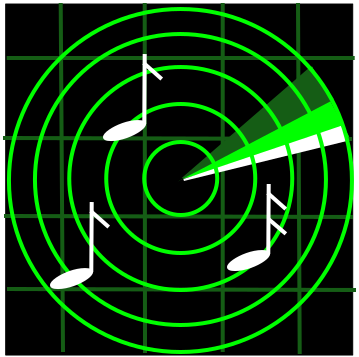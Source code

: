 <?xml version="1.0" encoding="UTF-8"?>
<dia:diagram xmlns:dia="http://www.lysator.liu.se/~alla/dia/">
  <dia:layer name="New layer 2" visible="true">
    <dia:object type="Standard - Box" version="0" id="O0">
      <dia:attribute name="obj_pos">
        <dia:point val="7.688,1.25"/>
      </dia:attribute>
      <dia:attribute name="obj_bb">
        <dia:rectangle val="7.688,1.25;25.038,18.8"/>
      </dia:attribute>
      <dia:attribute name="elem_corner">
        <dia:point val="7.688,1.25"/>
      </dia:attribute>
      <dia:attribute name="elem_width">
        <dia:real val="17.35"/>
      </dia:attribute>
      <dia:attribute name="elem_height">
        <dia:real val="17.55"/>
      </dia:attribute>
      <dia:attribute name="border_width">
        <dia:real val="0"/>
      </dia:attribute>
      <dia:attribute name="inner_color">
        <dia:color val="#000000"/>
      </dia:attribute>
      <dia:attribute name="show_background">
        <dia:boolean val="true"/>
      </dia:attribute>
      <dia:attribute name="corner_radius">
        <dia:real val="1.175e-38"/>
      </dia:attribute>
    </dia:object>
    <dia:object type="Standard - Line" version="0" id="O1">
      <dia:attribute name="obj_pos">
        <dia:point val="7.738,3.95"/>
      </dia:attribute>
      <dia:attribute name="obj_bb">
        <dia:rectangle val="7.638,3.85;25.238,4.05"/>
      </dia:attribute>
      <dia:attribute name="conn_endpoints">
        <dia:point val="7.738,3.95"/>
        <dia:point val="25.138,3.95"/>
      </dia:attribute>
      <dia:attribute name="numcp">
        <dia:int val="1"/>
      </dia:attribute>
      <dia:attribute name="line_color">
        <dia:color val="#155d15"/>
      </dia:attribute>
      <dia:attribute name="line_width">
        <dia:real val="0.2"/>
      </dia:attribute>
    </dia:object>
    <dia:object type="Standard - Line" version="0" id="O2">
      <dia:attribute name="obj_pos">
        <dia:point val="7.553,7.95"/>
      </dia:attribute>
      <dia:attribute name="obj_bb">
        <dia:rectangle val="7.453,7.85;25.103,8.101"/>
      </dia:attribute>
      <dia:attribute name="conn_endpoints">
        <dia:point val="7.553,7.95"/>
        <dia:point val="25.003,8.0"/>
      </dia:attribute>
      <dia:attribute name="numcp">
        <dia:int val="1"/>
      </dia:attribute>
      <dia:attribute name="line_color">
        <dia:color val="#155d15"/>
      </dia:attribute>
      <dia:attribute name="line_width">
        <dia:real val="0.2"/>
      </dia:attribute>
    </dia:object>
    <dia:object type="Standard - Line" version="0" id="O3">
      <dia:attribute name="obj_pos">
        <dia:point val="7.603,11.85"/>
      </dia:attribute>
      <dia:attribute name="obj_bb">
        <dia:rectangle val="7.503,11.75;25.153,12.001"/>
      </dia:attribute>
      <dia:attribute name="conn_endpoints">
        <dia:point val="7.603,11.85"/>
        <dia:point val="25.053,11.9"/>
      </dia:attribute>
      <dia:attribute name="numcp">
        <dia:int val="1"/>
      </dia:attribute>
      <dia:attribute name="line_color">
        <dia:color val="#155d15"/>
      </dia:attribute>
      <dia:attribute name="line_width">
        <dia:real val="0.2"/>
      </dia:attribute>
    </dia:object>
    <dia:object type="Standard - Line" version="0" id="O4">
      <dia:attribute name="obj_pos">
        <dia:point val="22.388,18.75"/>
      </dia:attribute>
      <dia:attribute name="obj_bb">
        <dia:rectangle val="22.202,1.1;22.488,18.851"/>
      </dia:attribute>
      <dia:attribute name="conn_endpoints">
        <dia:point val="22.388,18.75"/>
        <dia:point val="22.303,1.2"/>
      </dia:attribute>
      <dia:attribute name="numcp">
        <dia:int val="1"/>
      </dia:attribute>
      <dia:attribute name="line_color">
        <dia:color val="#155d15"/>
      </dia:attribute>
      <dia:attribute name="line_width">
        <dia:real val="0.2"/>
      </dia:attribute>
    </dia:object>
    <dia:object type="Standard - Line" version="0" id="O5">
      <dia:attribute name="obj_pos">
        <dia:point val="18.538,18.65"/>
      </dia:attribute>
      <dia:attribute name="obj_bb">
        <dia:rectangle val="18.438,1.1;18.638,18.75"/>
      </dia:attribute>
      <dia:attribute name="conn_endpoints">
        <dia:point val="18.538,18.65"/>
        <dia:point val="18.538,1.2"/>
      </dia:attribute>
      <dia:attribute name="numcp">
        <dia:int val="1"/>
      </dia:attribute>
      <dia:attribute name="line_color">
        <dia:color val="#155d15"/>
      </dia:attribute>
      <dia:attribute name="line_width">
        <dia:real val="0.2"/>
      </dia:attribute>
    </dia:object>
    <dia:object type="Standard - Line" version="0" id="O6">
      <dia:attribute name="obj_pos">
        <dia:point val="10.553,18.65"/>
      </dia:attribute>
      <dia:attribute name="obj_bb">
        <dia:rectangle val="10.337,1.099;10.653,18.75"/>
      </dia:attribute>
      <dia:attribute name="conn_endpoints">
        <dia:point val="10.553,18.65"/>
        <dia:point val="10.438,1.2"/>
      </dia:attribute>
      <dia:attribute name="numcp">
        <dia:int val="1"/>
      </dia:attribute>
      <dia:attribute name="line_color">
        <dia:color val="#155d15"/>
      </dia:attribute>
      <dia:attribute name="line_width">
        <dia:real val="0.2"/>
      </dia:attribute>
    </dia:object>
    <dia:object type="Standard - Line" version="0" id="O7">
      <dia:attribute name="obj_pos">
        <dia:point val="14.653,18.7"/>
      </dia:attribute>
      <dia:attribute name="obj_bb">
        <dia:rectangle val="14.537,1.1;14.753,18.8"/>
      </dia:attribute>
      <dia:attribute name="conn_endpoints">
        <dia:point val="14.653,18.7"/>
        <dia:point val="14.638,1.2"/>
      </dia:attribute>
      <dia:attribute name="numcp">
        <dia:int val="1"/>
      </dia:attribute>
      <dia:attribute name="line_color">
        <dia:color val="#155d15"/>
      </dia:attribute>
      <dia:attribute name="line_width">
        <dia:real val="0.2"/>
      </dia:attribute>
    </dia:object>
    <dia:object type="Standard - Line" version="0" id="O8">
      <dia:attribute name="obj_pos">
        <dia:point val="7.753,15.5"/>
      </dia:attribute>
      <dia:attribute name="obj_bb">
        <dia:rectangle val="7.653,15.4;25.303,15.651"/>
      </dia:attribute>
      <dia:attribute name="conn_endpoints">
        <dia:point val="7.753,15.5"/>
        <dia:point val="25.203,15.55"/>
      </dia:attribute>
      <dia:attribute name="numcp">
        <dia:int val="1"/>
      </dia:attribute>
      <dia:attribute name="line_color">
        <dia:color val="#155d15"/>
      </dia:attribute>
      <dia:attribute name="line_width">
        <dia:real val="0.2"/>
      </dia:attribute>
    </dia:object>
    <dia:object type="Standard - Polygon" version="0" id="O9">
      <dia:attribute name="obj_pos">
        <dia:point val="16.688,9.9"/>
      </dia:attribute>
      <dia:attribute name="obj_bb">
        <dia:rectangle val="16.495,4.371;24.862,10.0"/>
      </dia:attribute>
      <dia:attribute name="poly_points">
        <dia:point val="16.688,9.9"/>
        <dia:point val="22.988,4.45"/>
        <dia:point val="24.788,7.85"/>
      </dia:attribute>
      <dia:attribute name="line_color">
        <dia:color val="#00ff00"/>
      </dia:attribute>
      <dia:attribute name="inner_color">
        <dia:color val="#00ff00"/>
      </dia:attribute>
      <dia:attribute name="show_background">
        <dia:boolean val="true"/>
      </dia:attribute>
    </dia:object>
    <dia:object type="Standard - Polygon" version="0" id="O10">
      <dia:attribute name="obj_pos">
        <dia:point val="16.645,9.879"/>
      </dia:attribute>
      <dia:attribute name="obj_bb">
        <dia:rectangle val="16.285,4.355;24.111,10.124"/>
      </dia:attribute>
      <dia:attribute name="poly_points">
        <dia:point val="16.645,9.879"/>
        <dia:point val="22.945,4.429"/>
        <dia:point val="24.038,6"/>
      </dia:attribute>
      <dia:attribute name="line_color">
        <dia:color val="#155d15"/>
      </dia:attribute>
      <dia:attribute name="inner_color">
        <dia:color val="#155d15"/>
      </dia:attribute>
      <dia:attribute name="show_background">
        <dia:boolean val="true"/>
      </dia:attribute>
    </dia:object>
    <dia:object type="Standard - Polygon" version="0" id="O11">
      <dia:attribute name="obj_pos">
        <dia:point val="16.588,10.05"/>
      </dia:attribute>
      <dia:attribute name="obj_bb">
        <dia:rectangle val="16.268,7.338;24.808,11.021"/>
      </dia:attribute>
      <dia:attribute name="poly_points">
        <dia:point val="16.588,10.05"/>
        <dia:point val="24.438,7.4"/>
        <dia:point val="24.738,8.05"/>
      </dia:attribute>
      <dia:attribute name="line_color">
        <dia:color val="#ffffff"/>
      </dia:attribute>
      <dia:attribute name="show_background">
        <dia:boolean val="true"/>
      </dia:attribute>
    </dia:object>
  </dia:layer>
  <dia:layer name="Background" visible="true">
    <dia:object type="Standard - Ellipse" version="0" id="O12">
      <dia:attribute name="obj_pos">
        <dia:point val="7.85,1.5"/>
      </dia:attribute>
      <dia:attribute name="obj_bb">
        <dia:rectangle val="7.75,1.4;25.1,18.75"/>
      </dia:attribute>
      <dia:attribute name="elem_corner">
        <dia:point val="7.85,1.5"/>
      </dia:attribute>
      <dia:attribute name="elem_width">
        <dia:real val="17.15"/>
      </dia:attribute>
      <dia:attribute name="elem_height">
        <dia:real val="17.15"/>
      </dia:attribute>
      <dia:attribute name="border_width">
        <dia:real val="0.2"/>
      </dia:attribute>
      <dia:attribute name="border_color">
        <dia:color val="#00ff00"/>
      </dia:attribute>
      <dia:attribute name="inner_color">
        <dia:color val="#000000"/>
      </dia:attribute>
      <dia:attribute name="show_background">
        <dia:boolean val="false"/>
      </dia:attribute>
      <dia:attribute name="aspect">
        <dia:enum val="2"/>
      </dia:attribute>
    </dia:object>
    <dia:object type="Standard - Ellipse" version="0" id="O13">
      <dia:attribute name="obj_pos">
        <dia:point val="9.15,2.75"/>
      </dia:attribute>
      <dia:attribute name="obj_bb">
        <dia:rectangle val="9.05,2.65;23.8,17.4"/>
      </dia:attribute>
      <dia:attribute name="elem_corner">
        <dia:point val="9.15,2.75"/>
      </dia:attribute>
      <dia:attribute name="elem_width">
        <dia:real val="14.55"/>
      </dia:attribute>
      <dia:attribute name="elem_height">
        <dia:real val="14.55"/>
      </dia:attribute>
      <dia:attribute name="border_width">
        <dia:real val="0.2"/>
      </dia:attribute>
      <dia:attribute name="border_color">
        <dia:color val="#00ff00"/>
      </dia:attribute>
      <dia:attribute name="inner_color">
        <dia:color val="#000000"/>
      </dia:attribute>
      <dia:attribute name="show_background">
        <dia:boolean val="false"/>
      </dia:attribute>
      <dia:attribute name="aspect">
        <dia:enum val="2"/>
      </dia:attribute>
    </dia:object>
    <dia:object type="Standard - Ellipse" version="0" id="O14">
      <dia:attribute name="obj_pos">
        <dia:point val="10.865,4.4"/>
      </dia:attribute>
      <dia:attribute name="obj_bb">
        <dia:rectangle val="10.765,4.3;22.115,15.65"/>
      </dia:attribute>
      <dia:attribute name="elem_corner">
        <dia:point val="10.865,4.4"/>
      </dia:attribute>
      <dia:attribute name="elem_width">
        <dia:real val="11.15"/>
      </dia:attribute>
      <dia:attribute name="elem_height">
        <dia:real val="11.15"/>
      </dia:attribute>
      <dia:attribute name="border_width">
        <dia:real val="0.2"/>
      </dia:attribute>
      <dia:attribute name="border_color">
        <dia:color val="#00ff00"/>
      </dia:attribute>
      <dia:attribute name="inner_color">
        <dia:color val="#000000"/>
      </dia:attribute>
      <dia:attribute name="show_background">
        <dia:boolean val="false"/>
      </dia:attribute>
      <dia:attribute name="aspect">
        <dia:enum val="2"/>
      </dia:attribute>
    </dia:object>
    <dia:object type="Standard - Ellipse" version="0" id="O15">
      <dia:attribute name="obj_pos">
        <dia:point val="12.715,6.25"/>
      </dia:attribute>
      <dia:attribute name="obj_bb">
        <dia:rectangle val="12.615,6.15;20.265,13.8"/>
      </dia:attribute>
      <dia:attribute name="elem_corner">
        <dia:point val="12.715,6.25"/>
      </dia:attribute>
      <dia:attribute name="elem_width">
        <dia:real val="7.45"/>
      </dia:attribute>
      <dia:attribute name="elem_height">
        <dia:real val="7.45"/>
      </dia:attribute>
      <dia:attribute name="border_width">
        <dia:real val="0.2"/>
      </dia:attribute>
      <dia:attribute name="border_color">
        <dia:color val="#00ff00"/>
      </dia:attribute>
      <dia:attribute name="inner_color">
        <dia:color val="#000000"/>
      </dia:attribute>
      <dia:attribute name="show_background">
        <dia:boolean val="false"/>
      </dia:attribute>
      <dia:attribute name="aspect">
        <dia:enum val="2"/>
      </dia:attribute>
    </dia:object>
    <dia:object type="Standard - Ellipse" version="0" id="O16">
      <dia:attribute name="obj_pos">
        <dia:point val="14.615,8.15"/>
      </dia:attribute>
      <dia:attribute name="obj_bb">
        <dia:rectangle val="14.515,8.05;18.365,11.9"/>
      </dia:attribute>
      <dia:attribute name="elem_corner">
        <dia:point val="14.615,8.15"/>
      </dia:attribute>
      <dia:attribute name="elem_width">
        <dia:real val="3.65"/>
      </dia:attribute>
      <dia:attribute name="elem_height">
        <dia:real val="3.65"/>
      </dia:attribute>
      <dia:attribute name="border_width">
        <dia:real val="0.2"/>
      </dia:attribute>
      <dia:attribute name="border_color">
        <dia:color val="#00ff00"/>
      </dia:attribute>
      <dia:attribute name="inner_color">
        <dia:color val="#000000"/>
      </dia:attribute>
      <dia:attribute name="show_background">
        <dia:boolean val="false"/>
      </dia:attribute>
      <dia:attribute name="aspect">
        <dia:enum val="2"/>
      </dia:attribute>
    </dia:object>
    <dia:object type="Standard - Line" version="0" id="O17">
      <dia:attribute name="obj_pos">
        <dia:point val="16.44,9.975"/>
      </dia:attribute>
      <dia:attribute name="obj_bb">
        <dia:rectangle val="16.44,9.975;16.44,9.975"/>
      </dia:attribute>
      <dia:attribute name="conn_endpoints">
        <dia:point val="16.44,9.975"/>
        <dia:point val="16.44,9.975"/>
      </dia:attribute>
      <dia:attribute name="numcp">
        <dia:int val="1"/>
      </dia:attribute>
      <dia:attribute name="end_arrow">
        <dia:enum val="22"/>
      </dia:attribute>
      <dia:attribute name="end_arrow_length">
        <dia:real val="0.5"/>
      </dia:attribute>
      <dia:attribute name="end_arrow_width">
        <dia:real val="0.5"/>
      </dia:attribute>
      <dia:connections>
        <dia:connection handle="0" to="O14" connection="8"/>
        <dia:connection handle="1" to="O15" connection="8"/>
      </dia:connections>
    </dia:object>
    <dia:object type="Standard - Line" version="0" id="O18">
      <dia:attribute name="obj_pos">
        <dia:point val="16.44,9.975"/>
      </dia:attribute>
      <dia:attribute name="obj_bb">
        <dia:rectangle val="16.44,9.975;16.44,9.975"/>
      </dia:attribute>
      <dia:attribute name="conn_endpoints">
        <dia:point val="16.44,9.975"/>
        <dia:point val="16.44,9.975"/>
      </dia:attribute>
      <dia:attribute name="numcp">
        <dia:int val="1"/>
      </dia:attribute>
      <dia:attribute name="end_arrow">
        <dia:enum val="22"/>
      </dia:attribute>
      <dia:attribute name="end_arrow_length">
        <dia:real val="0.5"/>
      </dia:attribute>
      <dia:attribute name="end_arrow_width">
        <dia:real val="0.5"/>
      </dia:attribute>
      <dia:connections>
        <dia:connection handle="0" to="O14" connection="8"/>
        <dia:connection handle="1" to="O14" connection="8"/>
      </dia:connections>
    </dia:object>
    <dia:group>
      <dia:object type="Standard - Line" version="0" id="O19">
        <dia:attribute name="obj_pos">
          <dia:point val="11.988,11.151"/>
        </dia:attribute>
        <dia:attribute name="obj_bb">
          <dia:rectangle val="11.866,11.05;12.088,14.752"/>
        </dia:attribute>
        <dia:attribute name="conn_endpoints">
          <dia:point val="11.988,11.151"/>
          <dia:point val="11.967,14.652"/>
        </dia:attribute>
        <dia:attribute name="numcp">
          <dia:int val="1"/>
        </dia:attribute>
        <dia:attribute name="line_color">
          <dia:color val="#ffffff"/>
        </dia:attribute>
        <dia:attribute name="line_width">
          <dia:real val="0.2"/>
        </dia:attribute>
      </dia:object>
      <dia:object type="Standard - Beziergon" version="0" id="O20">
        <dia:attribute name="obj_pos">
          <dia:point val="11.654,14.502"/>
        </dia:attribute>
        <dia:attribute name="obj_bb">
          <dia:rectangle val="9.903,14.452;12.056,15.502"/>
        </dia:attribute>
        <dia:attribute name="bez_points">
          <dia:point val="11.654,14.502"/>
          <dia:point val="12.654,14.502"/>
          <dia:point val="11.304,15.452"/>
          <dia:point val="10.304,15.452"/>
          <dia:point val="9.304,15.452"/>
          <dia:point val="10.654,14.502"/>
        </dia:attribute>
        <dia:attribute name="corner_types">
          <dia:enum val="158791264"/>
          <dia:enum val="0"/>
          <dia:enum val="0"/>
        </dia:attribute>
        <dia:attribute name="line_color">
          <dia:color val="#ffffff"/>
        </dia:attribute>
        <dia:attribute name="show_background">
          <dia:boolean val="true"/>
        </dia:attribute>
      </dia:object>
      <dia:object type="Standard - Line" version="0" id="O21">
        <dia:attribute name="obj_pos">
          <dia:point val="11.938,11.601"/>
        </dia:attribute>
        <dia:attribute name="obj_bb">
          <dia:rectangle val="11.796,11.459;12.979,12.542"/>
        </dia:attribute>
        <dia:attribute name="conn_endpoints">
          <dia:point val="11.938,11.601"/>
          <dia:point val="12.838,12.401"/>
        </dia:attribute>
        <dia:attribute name="numcp">
          <dia:int val="1"/>
        </dia:attribute>
        <dia:attribute name="line_color">
          <dia:color val="#ffffff"/>
        </dia:attribute>
        <dia:attribute name="line_width">
          <dia:real val="0.2"/>
        </dia:attribute>
      </dia:object>
    </dia:group>
    <dia:group>
      <dia:object type="Standard - Line" version="0" id="O22">
        <dia:attribute name="obj_pos">
          <dia:point val="14.638,3.751"/>
        </dia:attribute>
        <dia:attribute name="obj_bb">
          <dia:rectangle val="14.516,3.65;14.738,7.352"/>
        </dia:attribute>
        <dia:attribute name="conn_endpoints">
          <dia:point val="14.638,3.751"/>
          <dia:point val="14.617,7.252"/>
        </dia:attribute>
        <dia:attribute name="numcp">
          <dia:int val="1"/>
        </dia:attribute>
        <dia:attribute name="line_color">
          <dia:color val="#ffffff"/>
        </dia:attribute>
        <dia:attribute name="line_width">
          <dia:real val="0.2"/>
        </dia:attribute>
      </dia:object>
      <dia:object type="Standard - Beziergon" version="0" id="O23">
        <dia:attribute name="obj_pos">
          <dia:point val="14.304,7.102"/>
        </dia:attribute>
        <dia:attribute name="obj_bb">
          <dia:rectangle val="12.553,7.052;14.706,8.102"/>
        </dia:attribute>
        <dia:attribute name="bez_points">
          <dia:point val="14.304,7.102"/>
          <dia:point val="15.304,7.102"/>
          <dia:point val="13.954,8.052"/>
          <dia:point val="12.954,8.052"/>
          <dia:point val="11.954,8.052"/>
          <dia:point val="13.304,7.102"/>
        </dia:attribute>
        <dia:attribute name="corner_types">
          <dia:enum val="158791264"/>
          <dia:enum val="0"/>
          <dia:enum val="0"/>
        </dia:attribute>
        <dia:attribute name="line_color">
          <dia:color val="#ffffff"/>
        </dia:attribute>
        <dia:attribute name="show_background">
          <dia:boolean val="true"/>
        </dia:attribute>
      </dia:object>
      <dia:object type="Standard - Line" version="0" id="O24">
        <dia:attribute name="obj_pos">
          <dia:point val="14.588,4.201"/>
        </dia:attribute>
        <dia:attribute name="obj_bb">
          <dia:rectangle val="14.446,4.059;15.629,5.142"/>
        </dia:attribute>
        <dia:attribute name="conn_endpoints">
          <dia:point val="14.588,4.201"/>
          <dia:point val="15.488,5.001"/>
        </dia:attribute>
        <dia:attribute name="numcp">
          <dia:int val="1"/>
        </dia:attribute>
        <dia:attribute name="line_color">
          <dia:color val="#ffffff"/>
        </dia:attribute>
        <dia:attribute name="line_width">
          <dia:real val="0.2"/>
        </dia:attribute>
      </dia:object>
    </dia:group>
    <dia:group>
      <dia:object type="Standard - Line" version="0" id="O25">
        <dia:attribute name="obj_pos">
          <dia:point val="20.838,10.25"/>
        </dia:attribute>
        <dia:attribute name="obj_bb">
          <dia:rectangle val="20.716,10.149;20.938,13.852"/>
        </dia:attribute>
        <dia:attribute name="conn_endpoints">
          <dia:point val="20.838,10.25"/>
          <dia:point val="20.817,13.751"/>
        </dia:attribute>
        <dia:attribute name="numcp">
          <dia:int val="1"/>
        </dia:attribute>
        <dia:attribute name="line_color">
          <dia:color val="#ffffff"/>
        </dia:attribute>
        <dia:attribute name="line_width">
          <dia:real val="0.2"/>
        </dia:attribute>
      </dia:object>
      <dia:object type="Standard - Beziergon" version="0" id="O26">
        <dia:attribute name="obj_pos">
          <dia:point val="20.504,13.601"/>
        </dia:attribute>
        <dia:attribute name="obj_bb">
          <dia:rectangle val="18.753,13.551;20.906,14.601"/>
        </dia:attribute>
        <dia:attribute name="bez_points">
          <dia:point val="20.504,13.601"/>
          <dia:point val="21.504,13.601"/>
          <dia:point val="20.154,14.551"/>
          <dia:point val="19.154,14.551"/>
          <dia:point val="18.154,14.551"/>
          <dia:point val="19.504,13.601"/>
        </dia:attribute>
        <dia:attribute name="corner_types">
          <dia:enum val="158791264"/>
          <dia:enum val="0"/>
          <dia:enum val="0"/>
        </dia:attribute>
        <dia:attribute name="line_color">
          <dia:color val="#ffffff"/>
        </dia:attribute>
        <dia:attribute name="show_background">
          <dia:boolean val="true"/>
        </dia:attribute>
      </dia:object>
      <dia:object type="Standard - Line" version="0" id="O27">
        <dia:attribute name="obj_pos">
          <dia:point val="20.788,10.7"/>
        </dia:attribute>
        <dia:attribute name="obj_bb">
          <dia:rectangle val="20.646,10.559;21.829,11.641"/>
        </dia:attribute>
        <dia:attribute name="conn_endpoints">
          <dia:point val="20.788,10.7"/>
          <dia:point val="21.688,11.5"/>
        </dia:attribute>
        <dia:attribute name="numcp">
          <dia:int val="1"/>
        </dia:attribute>
        <dia:attribute name="line_color">
          <dia:color val="#ffffff"/>
        </dia:attribute>
        <dia:attribute name="line_width">
          <dia:real val="0.2"/>
        </dia:attribute>
      </dia:object>
      <dia:object type="Standard - Line" version="0" id="O28">
        <dia:attribute name="obj_pos">
          <dia:point val="20.827,12.001"/>
        </dia:attribute>
        <dia:attribute name="obj_bb">
          <dia:rectangle val="20.686,11.86;21.835,12.882"/>
        </dia:attribute>
        <dia:attribute name="conn_endpoints">
          <dia:point val="20.827,12.001"/>
          <dia:point val="21.694,12.741"/>
        </dia:attribute>
        <dia:attribute name="numcp">
          <dia:int val="1"/>
        </dia:attribute>
        <dia:attribute name="line_color">
          <dia:color val="#ffffff"/>
        </dia:attribute>
        <dia:attribute name="line_width">
          <dia:real val="0.2"/>
        </dia:attribute>
        <dia:connections>
          <dia:connection handle="0" to="O25" connection="0"/>
        </dia:connections>
      </dia:object>
    </dia:group>
  </dia:layer>
</dia:diagram>
